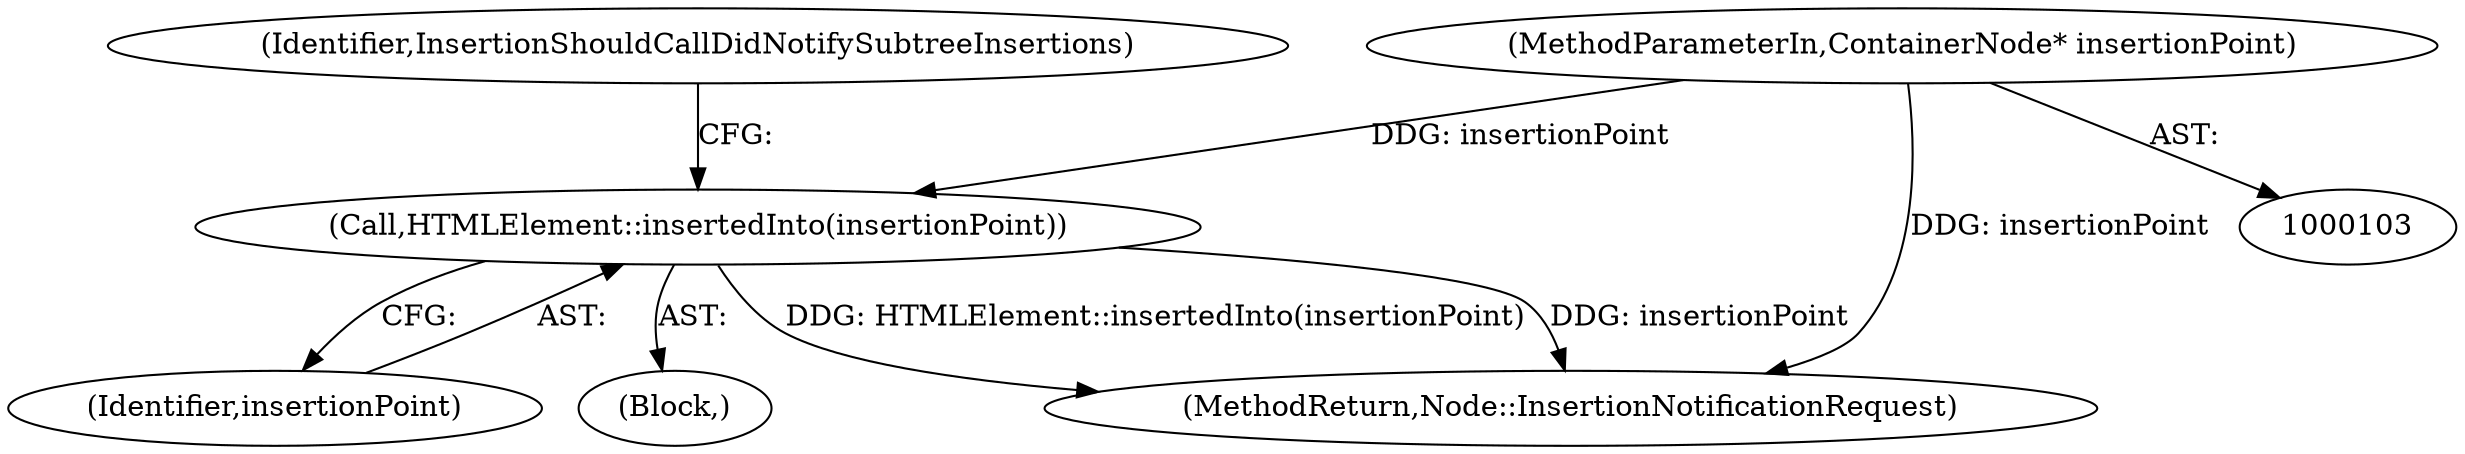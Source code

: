 digraph "0_Chrome_d22bd7ecd1cc576a1a586ee59d5e08d7eee6cdf3@pointer" {
"1000106" [label="(Call,HTMLElement::insertedInto(insertionPoint))"];
"1000104" [label="(MethodParameterIn,ContainerNode* insertionPoint)"];
"1000107" [label="(Identifier,insertionPoint)"];
"1000104" [label="(MethodParameterIn,ContainerNode* insertionPoint)"];
"1000105" [label="(Block,)"];
"1000110" [label="(MethodReturn,Node::InsertionNotificationRequest)"];
"1000109" [label="(Identifier,InsertionShouldCallDidNotifySubtreeInsertions)"];
"1000106" [label="(Call,HTMLElement::insertedInto(insertionPoint))"];
"1000106" -> "1000105"  [label="AST: "];
"1000106" -> "1000107"  [label="CFG: "];
"1000107" -> "1000106"  [label="AST: "];
"1000109" -> "1000106"  [label="CFG: "];
"1000106" -> "1000110"  [label="DDG: HTMLElement::insertedInto(insertionPoint)"];
"1000106" -> "1000110"  [label="DDG: insertionPoint"];
"1000104" -> "1000106"  [label="DDG: insertionPoint"];
"1000104" -> "1000103"  [label="AST: "];
"1000104" -> "1000110"  [label="DDG: insertionPoint"];
}
